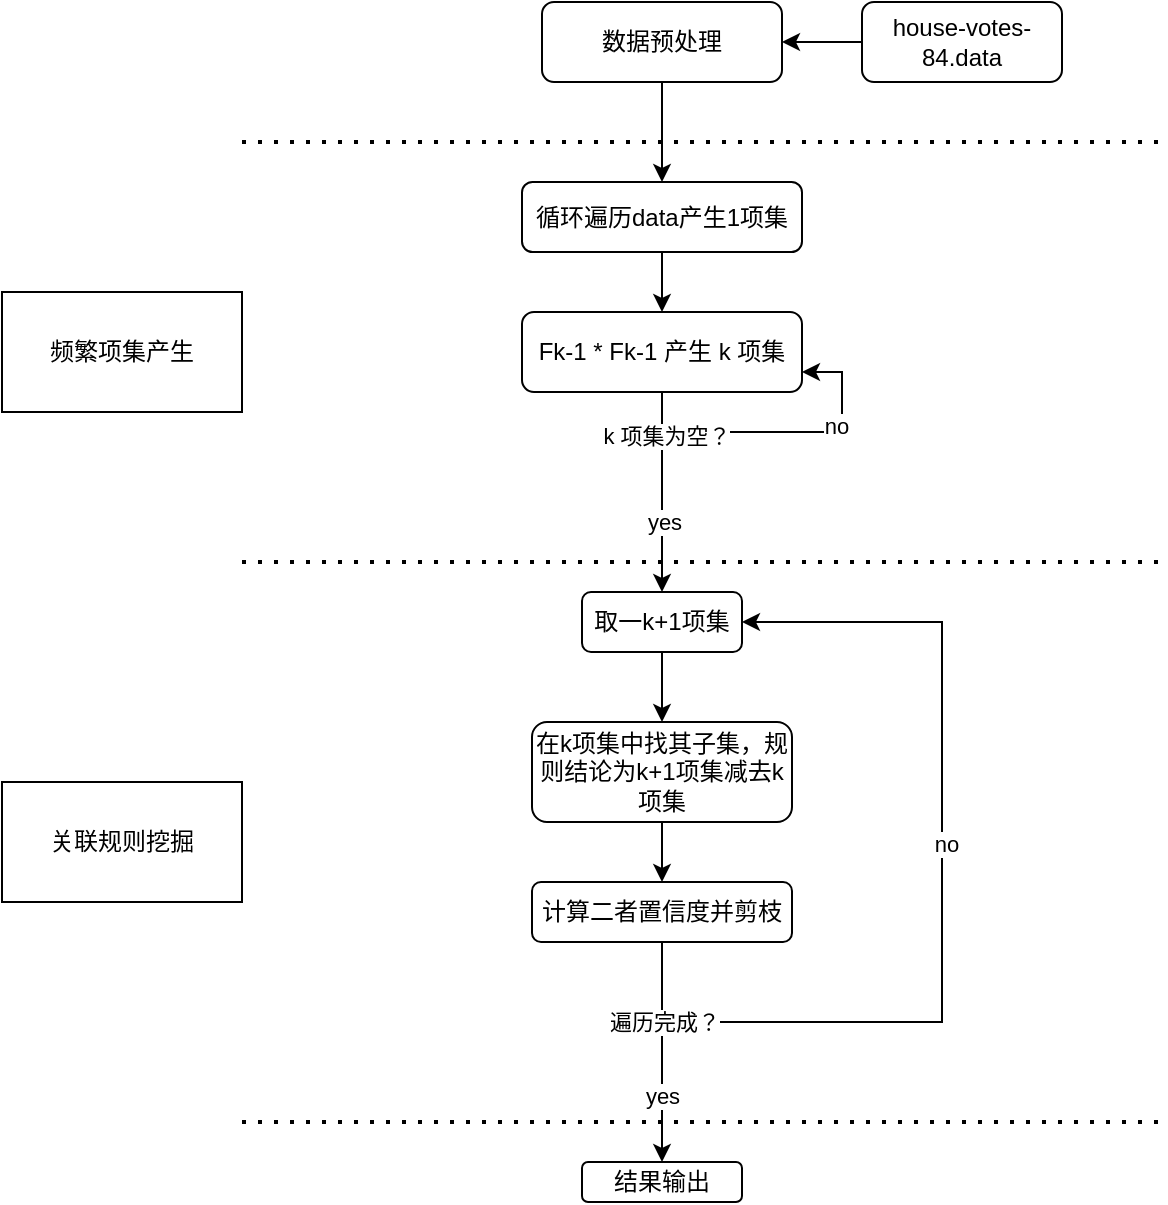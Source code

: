 <mxfile version="16.0.0" type="github">
  <diagram id="C5RBs43oDa-KdzZeNtuy" name="Page-1">
    <mxGraphModel dx="1363" dy="613" grid="1" gridSize="10" guides="1" tooltips="1" connect="1" arrows="1" fold="1" page="1" pageScale="1" pageWidth="827" pageHeight="1169" math="0" shadow="0">
      <root>
        <mxCell id="WIyWlLk6GJQsqaUBKTNV-0" />
        <mxCell id="WIyWlLk6GJQsqaUBKTNV-1" parent="WIyWlLk6GJQsqaUBKTNV-0" />
        <mxCell id="DpUrJIOJJnA7xJ_4BPJX-3" style="edgeStyle=orthogonalEdgeStyle;rounded=0;orthogonalLoop=1;jettySize=auto;html=1;exitX=0.5;exitY=1;exitDx=0;exitDy=0;entryX=0.5;entryY=0;entryDx=0;entryDy=0;" edge="1" parent="WIyWlLk6GJQsqaUBKTNV-1" source="WIyWlLk6GJQsqaUBKTNV-3" target="DpUrJIOJJnA7xJ_4BPJX-4">
          <mxGeometry relative="1" as="geometry">
            <mxPoint x="350" y="170" as="targetPoint" />
          </mxGeometry>
        </mxCell>
        <mxCell id="WIyWlLk6GJQsqaUBKTNV-3" value="数据预处理" style="rounded=1;whiteSpace=wrap;html=1;fontSize=12;glass=0;strokeWidth=1;shadow=0;" parent="WIyWlLk6GJQsqaUBKTNV-1" vertex="1">
          <mxGeometry x="300" y="120" width="120" height="40" as="geometry" />
        </mxCell>
        <mxCell id="DpUrJIOJJnA7xJ_4BPJX-1" style="edgeStyle=orthogonalEdgeStyle;rounded=0;orthogonalLoop=1;jettySize=auto;html=1;exitX=0;exitY=0.5;exitDx=0;exitDy=0;entryX=1;entryY=0.5;entryDx=0;entryDy=0;" edge="1" parent="WIyWlLk6GJQsqaUBKTNV-1" source="DpUrJIOJJnA7xJ_4BPJX-0" target="WIyWlLk6GJQsqaUBKTNV-3">
          <mxGeometry relative="1" as="geometry" />
        </mxCell>
        <mxCell id="DpUrJIOJJnA7xJ_4BPJX-0" value="house-votes-84.data" style="rounded=1;whiteSpace=wrap;html=1;" vertex="1" parent="WIyWlLk6GJQsqaUBKTNV-1">
          <mxGeometry x="460" y="120" width="100" height="40" as="geometry" />
        </mxCell>
        <mxCell id="DpUrJIOJJnA7xJ_4BPJX-6" style="edgeStyle=orthogonalEdgeStyle;rounded=0;orthogonalLoop=1;jettySize=auto;html=1;exitX=0.5;exitY=1;exitDx=0;exitDy=0;" edge="1" parent="WIyWlLk6GJQsqaUBKTNV-1" source="DpUrJIOJJnA7xJ_4BPJX-4" target="DpUrJIOJJnA7xJ_4BPJX-5">
          <mxGeometry relative="1" as="geometry" />
        </mxCell>
        <mxCell id="DpUrJIOJJnA7xJ_4BPJX-4" value="循环遍历data产生1项集" style="rounded=1;whiteSpace=wrap;html=1;" vertex="1" parent="WIyWlLk6GJQsqaUBKTNV-1">
          <mxGeometry x="290" y="210" width="140" height="35" as="geometry" />
        </mxCell>
        <mxCell id="DpUrJIOJJnA7xJ_4BPJX-9" style="edgeStyle=orthogonalEdgeStyle;rounded=0;orthogonalLoop=1;jettySize=auto;html=1;exitX=0.5;exitY=1;exitDx=0;exitDy=0;" edge="1" parent="WIyWlLk6GJQsqaUBKTNV-1" source="DpUrJIOJJnA7xJ_4BPJX-5">
          <mxGeometry relative="1" as="geometry">
            <mxPoint x="360" y="415" as="targetPoint" />
          </mxGeometry>
        </mxCell>
        <mxCell id="DpUrJIOJJnA7xJ_4BPJX-14" value="yes" style="edgeLabel;html=1;align=center;verticalAlign=middle;resizable=0;points=[];" vertex="1" connectable="0" parent="DpUrJIOJJnA7xJ_4BPJX-9">
          <mxGeometry x="0.307" relative="1" as="geometry">
            <mxPoint as="offset" />
          </mxGeometry>
        </mxCell>
        <mxCell id="DpUrJIOJJnA7xJ_4BPJX-5" value="Fk-1 * Fk-1 产生 k 项集" style="rounded=1;whiteSpace=wrap;html=1;" vertex="1" parent="WIyWlLk6GJQsqaUBKTNV-1">
          <mxGeometry x="290" y="275" width="140" height="40" as="geometry" />
        </mxCell>
        <mxCell id="DpUrJIOJJnA7xJ_4BPJX-10" style="edgeStyle=orthogonalEdgeStyle;rounded=0;orthogonalLoop=1;jettySize=auto;html=1;exitX=0.5;exitY=1;exitDx=0;exitDy=0;entryX=1;entryY=0.75;entryDx=0;entryDy=0;" edge="1" parent="WIyWlLk6GJQsqaUBKTNV-1" source="DpUrJIOJJnA7xJ_4BPJX-5" target="DpUrJIOJJnA7xJ_4BPJX-5">
          <mxGeometry relative="1" as="geometry" />
        </mxCell>
        <mxCell id="DpUrJIOJJnA7xJ_4BPJX-11" value="k 项集为空？" style="edgeLabel;html=1;align=center;verticalAlign=middle;resizable=0;points=[];" vertex="1" connectable="0" parent="DpUrJIOJJnA7xJ_4BPJX-10">
          <mxGeometry x="-0.729" y="-2" relative="1" as="geometry">
            <mxPoint as="offset" />
          </mxGeometry>
        </mxCell>
        <mxCell id="DpUrJIOJJnA7xJ_4BPJX-13" value="no" style="edgeLabel;html=1;align=center;verticalAlign=middle;resizable=0;points=[];" vertex="1" connectable="0" parent="DpUrJIOJJnA7xJ_4BPJX-10">
          <mxGeometry x="0.333" y="3" relative="1" as="geometry">
            <mxPoint as="offset" />
          </mxGeometry>
        </mxCell>
        <mxCell id="DpUrJIOJJnA7xJ_4BPJX-28" style="edgeStyle=orthogonalEdgeStyle;rounded=0;orthogonalLoop=1;jettySize=auto;html=1;exitX=0.5;exitY=1;exitDx=0;exitDy=0;entryX=0.5;entryY=0;entryDx=0;entryDy=0;" edge="1" parent="WIyWlLk6GJQsqaUBKTNV-1" source="DpUrJIOJJnA7xJ_4BPJX-15" target="DpUrJIOJJnA7xJ_4BPJX-27">
          <mxGeometry relative="1" as="geometry" />
        </mxCell>
        <mxCell id="DpUrJIOJJnA7xJ_4BPJX-15" value="取一k+1项集" style="rounded=1;whiteSpace=wrap;html=1;" vertex="1" parent="WIyWlLk6GJQsqaUBKTNV-1">
          <mxGeometry x="320" y="415" width="80" height="30" as="geometry" />
        </mxCell>
        <mxCell id="DpUrJIOJJnA7xJ_4BPJX-24" value="频繁项集产生" style="rounded=0;whiteSpace=wrap;html=1;" vertex="1" parent="WIyWlLk6GJQsqaUBKTNV-1">
          <mxGeometry x="30" y="265" width="120" height="60" as="geometry" />
        </mxCell>
        <mxCell id="DpUrJIOJJnA7xJ_4BPJX-25" value="" style="endArrow=none;dashed=1;html=1;dashPattern=1 3;strokeWidth=2;rounded=0;" edge="1" parent="WIyWlLk6GJQsqaUBKTNV-1">
          <mxGeometry width="50" height="50" relative="1" as="geometry">
            <mxPoint x="150" y="190" as="sourcePoint" />
            <mxPoint x="610" y="190" as="targetPoint" />
          </mxGeometry>
        </mxCell>
        <mxCell id="DpUrJIOJJnA7xJ_4BPJX-26" value="" style="endArrow=none;dashed=1;html=1;dashPattern=1 3;strokeWidth=2;rounded=0;" edge="1" parent="WIyWlLk6GJQsqaUBKTNV-1">
          <mxGeometry width="50" height="50" relative="1" as="geometry">
            <mxPoint x="150" y="400" as="sourcePoint" />
            <mxPoint x="610" y="400" as="targetPoint" />
          </mxGeometry>
        </mxCell>
        <mxCell id="DpUrJIOJJnA7xJ_4BPJX-29" style="edgeStyle=orthogonalEdgeStyle;rounded=0;orthogonalLoop=1;jettySize=auto;html=1;exitX=0.5;exitY=1;exitDx=0;exitDy=0;" edge="1" parent="WIyWlLk6GJQsqaUBKTNV-1" source="DpUrJIOJJnA7xJ_4BPJX-27" target="DpUrJIOJJnA7xJ_4BPJX-30">
          <mxGeometry relative="1" as="geometry">
            <mxPoint x="360" y="570" as="targetPoint" />
          </mxGeometry>
        </mxCell>
        <mxCell id="DpUrJIOJJnA7xJ_4BPJX-27" value="在k项集中找其子集，规则结论为k+1项集减去k项集" style="rounded=1;whiteSpace=wrap;html=1;" vertex="1" parent="WIyWlLk6GJQsqaUBKTNV-1">
          <mxGeometry x="295" y="480" width="130" height="50" as="geometry" />
        </mxCell>
        <mxCell id="DpUrJIOJJnA7xJ_4BPJX-31" style="edgeStyle=orthogonalEdgeStyle;rounded=0;orthogonalLoop=1;jettySize=auto;html=1;exitX=0.5;exitY=1;exitDx=0;exitDy=0;" edge="1" parent="WIyWlLk6GJQsqaUBKTNV-1" source="DpUrJIOJJnA7xJ_4BPJX-30" target="DpUrJIOJJnA7xJ_4BPJX-32">
          <mxGeometry relative="1" as="geometry">
            <mxPoint x="360" y="670" as="targetPoint" />
          </mxGeometry>
        </mxCell>
        <mxCell id="DpUrJIOJJnA7xJ_4BPJX-39" value="yes" style="edgeLabel;html=1;align=center;verticalAlign=middle;resizable=0;points=[];" vertex="1" connectable="0" parent="DpUrJIOJJnA7xJ_4BPJX-31">
          <mxGeometry x="0.26" y="3" relative="1" as="geometry">
            <mxPoint x="-3" y="7" as="offset" />
          </mxGeometry>
        </mxCell>
        <mxCell id="DpUrJIOJJnA7xJ_4BPJX-33" style="edgeStyle=orthogonalEdgeStyle;rounded=0;orthogonalLoop=1;jettySize=auto;html=1;exitX=0.5;exitY=1;exitDx=0;exitDy=0;entryX=1;entryY=0.5;entryDx=0;entryDy=0;" edge="1" parent="WIyWlLk6GJQsqaUBKTNV-1" source="DpUrJIOJJnA7xJ_4BPJX-30" target="DpUrJIOJJnA7xJ_4BPJX-15">
          <mxGeometry relative="1" as="geometry">
            <Array as="points">
              <mxPoint x="360" y="630" />
              <mxPoint x="500" y="630" />
              <mxPoint x="500" y="430" />
            </Array>
          </mxGeometry>
        </mxCell>
        <mxCell id="DpUrJIOJJnA7xJ_4BPJX-36" value="no" style="edgeLabel;html=1;align=center;verticalAlign=middle;resizable=0;points=[];" vertex="1" connectable="0" parent="DpUrJIOJJnA7xJ_4BPJX-33">
          <mxGeometry x="0.121" y="-2" relative="1" as="geometry">
            <mxPoint as="offset" />
          </mxGeometry>
        </mxCell>
        <mxCell id="DpUrJIOJJnA7xJ_4BPJX-37" value="遍历完成？" style="edgeLabel;html=1;align=center;verticalAlign=middle;resizable=0;points=[];" vertex="1" connectable="0" parent="DpUrJIOJJnA7xJ_4BPJX-33">
          <mxGeometry x="-0.842" y="1" relative="1" as="geometry">
            <mxPoint y="2" as="offset" />
          </mxGeometry>
        </mxCell>
        <mxCell id="DpUrJIOJJnA7xJ_4BPJX-30" value="计算二者置信度并剪枝" style="rounded=1;whiteSpace=wrap;html=1;" vertex="1" parent="WIyWlLk6GJQsqaUBKTNV-1">
          <mxGeometry x="295" y="560" width="130" height="30" as="geometry" />
        </mxCell>
        <mxCell id="DpUrJIOJJnA7xJ_4BPJX-32" value="结果输出" style="rounded=1;whiteSpace=wrap;html=1;" vertex="1" parent="WIyWlLk6GJQsqaUBKTNV-1">
          <mxGeometry x="320" y="700" width="80" height="20" as="geometry" />
        </mxCell>
        <mxCell id="DpUrJIOJJnA7xJ_4BPJX-40" value="" style="endArrow=none;dashed=1;html=1;dashPattern=1 3;strokeWidth=2;rounded=0;" edge="1" parent="WIyWlLk6GJQsqaUBKTNV-1">
          <mxGeometry width="50" height="50" relative="1" as="geometry">
            <mxPoint x="150" y="680" as="sourcePoint" />
            <mxPoint x="610" y="680" as="targetPoint" />
          </mxGeometry>
        </mxCell>
        <mxCell id="DpUrJIOJJnA7xJ_4BPJX-42" value="关联规则挖掘" style="rounded=0;whiteSpace=wrap;html=1;" vertex="1" parent="WIyWlLk6GJQsqaUBKTNV-1">
          <mxGeometry x="30" y="510" width="120" height="60" as="geometry" />
        </mxCell>
      </root>
    </mxGraphModel>
  </diagram>
</mxfile>
